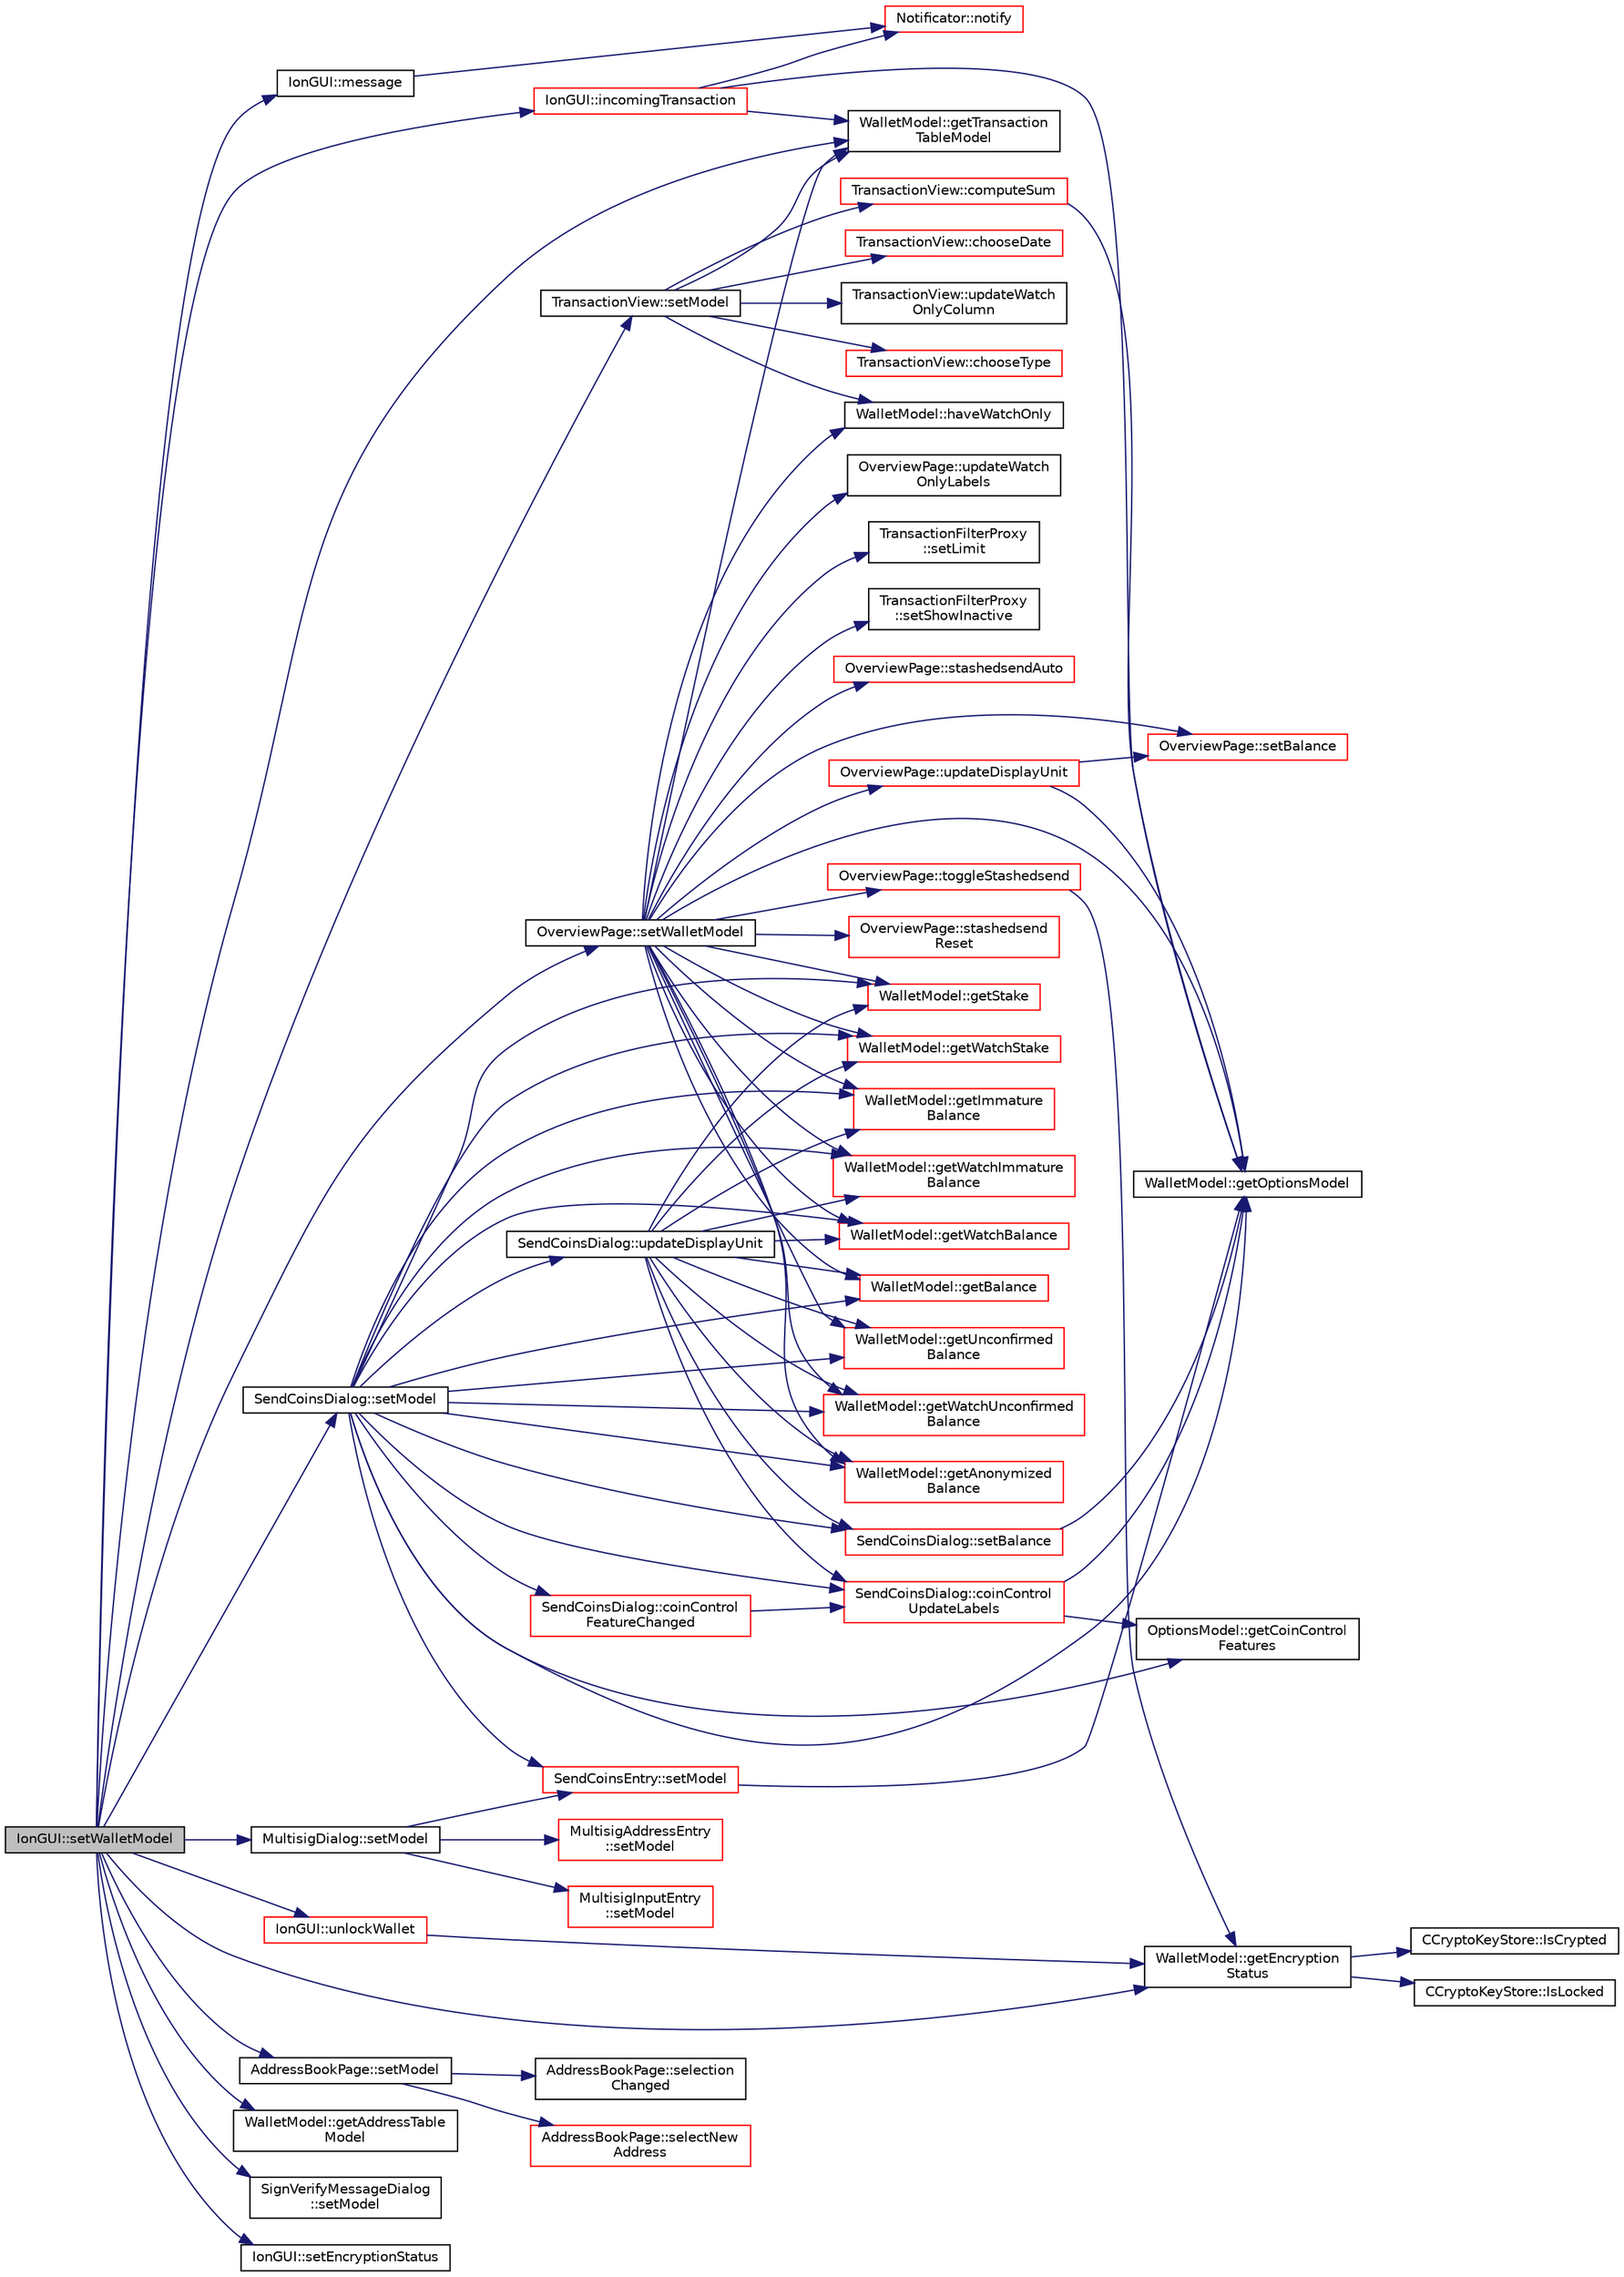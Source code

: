 digraph "IonGUI::setWalletModel"
{
  edge [fontname="Helvetica",fontsize="10",labelfontname="Helvetica",labelfontsize="10"];
  node [fontname="Helvetica",fontsize="10",shape=record];
  rankdir="LR";
  Node1083 [label="IonGUI::setWalletModel",height=0.2,width=0.4,color="black", fillcolor="grey75", style="filled", fontcolor="black"];
  Node1083 -> Node1084 [color="midnightblue",fontsize="10",style="solid",fontname="Helvetica"];
  Node1084 [label="IonGUI::message",height=0.2,width=0.4,color="black", fillcolor="white", style="filled",URL="$dc/d0b/class_ion_g_u_i.html#a2fa24a98cb6fff32ed71cd80f9a8b2aa",tooltip="Notify the user of an event from the core network or transaction handling code. "];
  Node1084 -> Node1085 [color="midnightblue",fontsize="10",style="solid",fontname="Helvetica"];
  Node1085 [label="Notificator::notify",height=0.2,width=0.4,color="red", fillcolor="white", style="filled",URL="$da/d97/class_notificator.html#ae08e1e7e85ddc4690f307649021f7fdc",tooltip="Show notification message. "];
  Node1083 -> Node1090 [color="midnightblue",fontsize="10",style="solid",fontname="Helvetica"];
  Node1090 [label="TransactionView::setModel",height=0.2,width=0.4,color="black", fillcolor="white", style="filled",URL="$d2/d2c/class_transaction_view.html#a4920c2cd57d72eb50248948fa160c83c"];
  Node1090 -> Node1091 [color="midnightblue",fontsize="10",style="solid",fontname="Helvetica"];
  Node1091 [label="WalletModel::getTransaction\lTableModel",height=0.2,width=0.4,color="black", fillcolor="white", style="filled",URL="$d4/d27/class_wallet_model.html#afe9f7d149f1e8335033c69dab1dc277d"];
  Node1090 -> Node1092 [color="midnightblue",fontsize="10",style="solid",fontname="Helvetica"];
  Node1092 [label="TransactionView::computeSum",height=0.2,width=0.4,color="red", fillcolor="white", style="filled",URL="$d2/d2c/class_transaction_view.html#abb2ea48a61bb12a0dda9d63952adc50e",tooltip="Compute sum of all selected transactions. "];
  Node1092 -> Node1093 [color="midnightblue",fontsize="10",style="solid",fontname="Helvetica"];
  Node1093 [label="WalletModel::getOptionsModel",height=0.2,width=0.4,color="black", fillcolor="white", style="filled",URL="$d4/d27/class_wallet_model.html#a96d53e56b3f8f07537ea2523f7a7d300"];
  Node1090 -> Node1253 [color="midnightblue",fontsize="10",style="solid",fontname="Helvetica"];
  Node1253 [label="TransactionView::updateWatch\lOnlyColumn",height=0.2,width=0.4,color="black", fillcolor="white", style="filled",URL="$d2/d2c/class_transaction_view.html#a4f0b28d3a8557d6f490f250bf74b7d5d"];
  Node1090 -> Node1254 [color="midnightblue",fontsize="10",style="solid",fontname="Helvetica"];
  Node1254 [label="WalletModel::haveWatchOnly",height=0.2,width=0.4,color="black", fillcolor="white", style="filled",URL="$d4/d27/class_wallet_model.html#ab5e8e946e9ac3ddc9dc6a203e61968e2"];
  Node1090 -> Node1255 [color="midnightblue",fontsize="10",style="solid",fontname="Helvetica"];
  Node1255 [label="TransactionView::chooseType",height=0.2,width=0.4,color="red", fillcolor="white", style="filled",URL="$d2/d2c/class_transaction_view.html#a590f0edc4ab4d59f88d7fc494e852f80"];
  Node1090 -> Node1257 [color="midnightblue",fontsize="10",style="solid",fontname="Helvetica"];
  Node1257 [label="TransactionView::chooseDate",height=0.2,width=0.4,color="red", fillcolor="white", style="filled",URL="$d2/d2c/class_transaction_view.html#abd49a0777b14f7bf5a72a4d5901d033d"];
  Node1083 -> Node1260 [color="midnightblue",fontsize="10",style="solid",fontname="Helvetica"];
  Node1260 [label="OverviewPage::setWalletModel",height=0.2,width=0.4,color="black", fillcolor="white", style="filled",URL="$d1/d91/class_overview_page.html#a2ed52a3a87e9c74fee38fa873c9bc71f"];
  Node1260 -> Node1093 [color="midnightblue",fontsize="10",style="solid",fontname="Helvetica"];
  Node1260 -> Node1091 [color="midnightblue",fontsize="10",style="solid",fontname="Helvetica"];
  Node1260 -> Node1261 [color="midnightblue",fontsize="10",style="solid",fontname="Helvetica"];
  Node1261 [label="TransactionFilterProxy\l::setLimit",height=0.2,width=0.4,color="black", fillcolor="white", style="filled",URL="$d2/ddd/class_transaction_filter_proxy.html#a3ec04a38573eb59b8f246f54658d2702",tooltip="Set maximum number of rows returned, -1 if unlimited. "];
  Node1260 -> Node1262 [color="midnightblue",fontsize="10",style="solid",fontname="Helvetica"];
  Node1262 [label="TransactionFilterProxy\l::setShowInactive",height=0.2,width=0.4,color="black", fillcolor="white", style="filled",URL="$d2/ddd/class_transaction_filter_proxy.html#aad1598cc4308eb08d8f617f08f62ece6",tooltip="Set whether to show conflicted transactions. "];
  Node1260 -> Node1263 [color="midnightblue",fontsize="10",style="solid",fontname="Helvetica"];
  Node1263 [label="OverviewPage::setBalance",height=0.2,width=0.4,color="red", fillcolor="white", style="filled",URL="$d1/d91/class_overview_page.html#a070a269ea7c7aacf129e6325fcd8343a"];
  Node1260 -> Node1281 [color="midnightblue",fontsize="10",style="solid",fontname="Helvetica"];
  Node1281 [label="WalletModel::getBalance",height=0.2,width=0.4,color="red", fillcolor="white", style="filled",URL="$d4/d27/class_wallet_model.html#a4d2cb225a19b89c64f4b5d81faf89beb"];
  Node1260 -> Node1288 [color="midnightblue",fontsize="10",style="solid",fontname="Helvetica"];
  Node1288 [label="WalletModel::getStake",height=0.2,width=0.4,color="red", fillcolor="white", style="filled",URL="$d4/d27/class_wallet_model.html#a52610e28004228368104550b2e652872"];
  Node1260 -> Node1290 [color="midnightblue",fontsize="10",style="solid",fontname="Helvetica"];
  Node1290 [label="WalletModel::getUnconfirmed\lBalance",height=0.2,width=0.4,color="red", fillcolor="white", style="filled",URL="$d4/d27/class_wallet_model.html#a5028f20a33e0d17942abeea537916736"];
  Node1260 -> Node1292 [color="midnightblue",fontsize="10",style="solid",fontname="Helvetica"];
  Node1292 [label="WalletModel::getImmature\lBalance",height=0.2,width=0.4,color="red", fillcolor="white", style="filled",URL="$d4/d27/class_wallet_model.html#ac5dbbc28b2c8ecd2e00fb45c6a2cb6f8"];
  Node1260 -> Node1295 [color="midnightblue",fontsize="10",style="solid",fontname="Helvetica"];
  Node1295 [label="WalletModel::getAnonymized\lBalance",height=0.2,width=0.4,color="red", fillcolor="white", style="filled",URL="$d4/d27/class_wallet_model.html#a3b4c7b849fca17bb1f8e315e23e68c7d"];
  Node1260 -> Node1299 [color="midnightblue",fontsize="10",style="solid",fontname="Helvetica"];
  Node1299 [label="WalletModel::getWatchBalance",height=0.2,width=0.4,color="red", fillcolor="white", style="filled",URL="$d4/d27/class_wallet_model.html#a6d9050286d99bccb4a28a8d88f0ca5f8"];
  Node1260 -> Node1302 [color="midnightblue",fontsize="10",style="solid",fontname="Helvetica"];
  Node1302 [label="WalletModel::getWatchStake",height=0.2,width=0.4,color="red", fillcolor="white", style="filled",URL="$d4/d27/class_wallet_model.html#a0ce2b0a7228e7c8f11e083d20ff005a3"];
  Node1260 -> Node1304 [color="midnightblue",fontsize="10",style="solid",fontname="Helvetica"];
  Node1304 [label="WalletModel::getWatchUnconfirmed\lBalance",height=0.2,width=0.4,color="red", fillcolor="white", style="filled",URL="$d4/d27/class_wallet_model.html#a691b35afd9aff056e1398fd057691ff1"];
  Node1260 -> Node1306 [color="midnightblue",fontsize="10",style="solid",fontname="Helvetica"];
  Node1306 [label="WalletModel::getWatchImmature\lBalance",height=0.2,width=0.4,color="red", fillcolor="white", style="filled",URL="$d4/d27/class_wallet_model.html#a9da743fbe881d4928eeafc48f50ef3d5"];
  Node1260 -> Node1309 [color="midnightblue",fontsize="10",style="solid",fontname="Helvetica"];
  Node1309 [label="OverviewPage::updateDisplayUnit",height=0.2,width=0.4,color="red", fillcolor="white", style="filled",URL="$d1/d91/class_overview_page.html#a03f19b9afd9af4b72d9bba7b0c7cf900"];
  Node1309 -> Node1093 [color="midnightblue",fontsize="10",style="solid",fontname="Helvetica"];
  Node1309 -> Node1263 [color="midnightblue",fontsize="10",style="solid",fontname="Helvetica"];
  Node1260 -> Node1310 [color="midnightblue",fontsize="10",style="solid",fontname="Helvetica"];
  Node1310 [label="OverviewPage::stashedsendAuto",height=0.2,width=0.4,color="red", fillcolor="white", style="filled",URL="$d1/d91/class_overview_page.html#abf60d7de5f283687a914b487dc44ca76"];
  Node1260 -> Node1380 [color="midnightblue",fontsize="10",style="solid",fontname="Helvetica"];
  Node1380 [label="OverviewPage::stashedsend\lReset",height=0.2,width=0.4,color="red", fillcolor="white", style="filled",URL="$d1/d91/class_overview_page.html#a6b87c065c31ccd136f541edd3bb73134"];
  Node1260 -> Node1385 [color="midnightblue",fontsize="10",style="solid",fontname="Helvetica"];
  Node1385 [label="OverviewPage::toggleStashedsend",height=0.2,width=0.4,color="red", fillcolor="white", style="filled",URL="$d1/d91/class_overview_page.html#acb7a4378759f4f28ff69511839eece57"];
  Node1385 -> Node1386 [color="midnightblue",fontsize="10",style="solid",fontname="Helvetica"];
  Node1386 [label="WalletModel::getEncryption\lStatus",height=0.2,width=0.4,color="black", fillcolor="white", style="filled",URL="$d4/d27/class_wallet_model.html#aa89632d2019414f2ab85674cd4d01398"];
  Node1386 -> Node1387 [color="midnightblue",fontsize="10",style="solid",fontname="Helvetica"];
  Node1387 [label="CCryptoKeyStore::IsCrypted",height=0.2,width=0.4,color="black", fillcolor="white", style="filled",URL="$db/dad/class_c_crypto_key_store.html#acc8fed44366c98fb481333ca6e867088"];
  Node1386 -> Node1313 [color="midnightblue",fontsize="10",style="solid",fontname="Helvetica"];
  Node1313 [label="CCryptoKeyStore::IsLocked",height=0.2,width=0.4,color="black", fillcolor="white", style="filled",URL="$db/dad/class_c_crypto_key_store.html#a52919fa284a3aa10f1b4bd6018b6dbee"];
  Node1260 -> Node1427 [color="midnightblue",fontsize="10",style="solid",fontname="Helvetica"];
  Node1427 [label="OverviewPage::updateWatch\lOnlyLabels",height=0.2,width=0.4,color="black", fillcolor="white", style="filled",URL="$d1/d91/class_overview_page.html#a55febf9c3251e68a45d258a3e81625ef"];
  Node1260 -> Node1254 [color="midnightblue",fontsize="10",style="solid",fontname="Helvetica"];
  Node1083 -> Node1428 [color="midnightblue",fontsize="10",style="solid",fontname="Helvetica"];
  Node1428 [label="AddressBookPage::setModel",height=0.2,width=0.4,color="black", fillcolor="white", style="filled",URL="$d3/d4a/class_address_book_page.html#a1282cda9cb0300ee04c472ec4c9949f3"];
  Node1428 -> Node1429 [color="midnightblue",fontsize="10",style="solid",fontname="Helvetica"];
  Node1429 [label="AddressBookPage::selection\lChanged",height=0.2,width=0.4,color="black", fillcolor="white", style="filled",URL="$d3/d4a/class_address_book_page.html#a9df2b5984c8b4ab2c4b5eade1aab8f3e"];
  Node1428 -> Node1430 [color="midnightblue",fontsize="10",style="solid",fontname="Helvetica"];
  Node1430 [label="AddressBookPage::selectNew\lAddress",height=0.2,width=0.4,color="red", fillcolor="white", style="filled",URL="$d3/d4a/class_address_book_page.html#a94958ad9ed9564af6480eb905fa91393",tooltip="New entry/entries were added to address table. "];
  Node1083 -> Node1435 [color="midnightblue",fontsize="10",style="solid",fontname="Helvetica"];
  Node1435 [label="WalletModel::getAddressTable\lModel",height=0.2,width=0.4,color="black", fillcolor="white", style="filled",URL="$d4/d27/class_wallet_model.html#a89ed202e2dbc04aaa70d72872b95b351"];
  Node1083 -> Node1436 [color="midnightblue",fontsize="10",style="solid",fontname="Helvetica"];
  Node1436 [label="SendCoinsDialog::setModel",height=0.2,width=0.4,color="black", fillcolor="white", style="filled",URL="$d6/de6/class_send_coins_dialog.html#a73a6c1b1850a334ee652ac167713a2aa"];
  Node1436 -> Node1093 [color="midnightblue",fontsize="10",style="solid",fontname="Helvetica"];
  Node1436 -> Node1437 [color="midnightblue",fontsize="10",style="solid",fontname="Helvetica"];
  Node1437 [label="SendCoinsEntry::setModel",height=0.2,width=0.4,color="red", fillcolor="white", style="filled",URL="$d0/dbc/class_send_coins_entry.html#a831f8f9a63acd77b7d66d5393e12310b"];
  Node1437 -> Node1093 [color="midnightblue",fontsize="10",style="solid",fontname="Helvetica"];
  Node1436 -> Node1440 [color="midnightblue",fontsize="10",style="solid",fontname="Helvetica"];
  Node1440 [label="SendCoinsDialog::setBalance",height=0.2,width=0.4,color="red", fillcolor="white", style="filled",URL="$d6/de6/class_send_coins_dialog.html#a7f02f2589cb65b508ccb3b02aad06979"];
  Node1440 -> Node1093 [color="midnightblue",fontsize="10",style="solid",fontname="Helvetica"];
  Node1436 -> Node1281 [color="midnightblue",fontsize="10",style="solid",fontname="Helvetica"];
  Node1436 -> Node1288 [color="midnightblue",fontsize="10",style="solid",fontname="Helvetica"];
  Node1436 -> Node1290 [color="midnightblue",fontsize="10",style="solid",fontname="Helvetica"];
  Node1436 -> Node1292 [color="midnightblue",fontsize="10",style="solid",fontname="Helvetica"];
  Node1436 -> Node1295 [color="midnightblue",fontsize="10",style="solid",fontname="Helvetica"];
  Node1436 -> Node1299 [color="midnightblue",fontsize="10",style="solid",fontname="Helvetica"];
  Node1436 -> Node1302 [color="midnightblue",fontsize="10",style="solid",fontname="Helvetica"];
  Node1436 -> Node1304 [color="midnightblue",fontsize="10",style="solid",fontname="Helvetica"];
  Node1436 -> Node1306 [color="midnightblue",fontsize="10",style="solid",fontname="Helvetica"];
  Node1436 -> Node1441 [color="midnightblue",fontsize="10",style="solid",fontname="Helvetica"];
  Node1441 [label="SendCoinsDialog::updateDisplayUnit",height=0.2,width=0.4,color="black", fillcolor="white", style="filled",URL="$d6/de6/class_send_coins_dialog.html#a74815ad8502b126200b6fd2e59e9f042"];
  Node1441 -> Node1440 [color="midnightblue",fontsize="10",style="solid",fontname="Helvetica"];
  Node1441 -> Node1281 [color="midnightblue",fontsize="10",style="solid",fontname="Helvetica"];
  Node1441 -> Node1288 [color="midnightblue",fontsize="10",style="solid",fontname="Helvetica"];
  Node1441 -> Node1290 [color="midnightblue",fontsize="10",style="solid",fontname="Helvetica"];
  Node1441 -> Node1292 [color="midnightblue",fontsize="10",style="solid",fontname="Helvetica"];
  Node1441 -> Node1295 [color="midnightblue",fontsize="10",style="solid",fontname="Helvetica"];
  Node1441 -> Node1299 [color="midnightblue",fontsize="10",style="solid",fontname="Helvetica"];
  Node1441 -> Node1302 [color="midnightblue",fontsize="10",style="solid",fontname="Helvetica"];
  Node1441 -> Node1304 [color="midnightblue",fontsize="10",style="solid",fontname="Helvetica"];
  Node1441 -> Node1306 [color="midnightblue",fontsize="10",style="solid",fontname="Helvetica"];
  Node1441 -> Node1442 [color="midnightblue",fontsize="10",style="solid",fontname="Helvetica"];
  Node1442 [label="SendCoinsDialog::coinControl\lUpdateLabels",height=0.2,width=0.4,color="red", fillcolor="white", style="filled",URL="$d6/de6/class_send_coins_dialog.html#ae4f429aabcaf309aa314b90049be2a74"];
  Node1442 -> Node1093 [color="midnightblue",fontsize="10",style="solid",fontname="Helvetica"];
  Node1442 -> Node1443 [color="midnightblue",fontsize="10",style="solid",fontname="Helvetica"];
  Node1443 [label="OptionsModel::getCoinControl\lFeatures",height=0.2,width=0.4,color="black", fillcolor="white", style="filled",URL="$da/d1f/class_options_model.html#ace6c871068f613aee277e37bfdc988c0"];
  Node1436 -> Node1442 [color="midnightblue",fontsize="10",style="solid",fontname="Helvetica"];
  Node1436 -> Node1454 [color="midnightblue",fontsize="10",style="solid",fontname="Helvetica"];
  Node1454 [label="SendCoinsDialog::coinControl\lFeatureChanged",height=0.2,width=0.4,color="red", fillcolor="white", style="filled",URL="$d6/de6/class_send_coins_dialog.html#af13ddd00abec4f060632d887b5e838a3"];
  Node1454 -> Node1442 [color="midnightblue",fontsize="10",style="solid",fontname="Helvetica"];
  Node1436 -> Node1443 [color="midnightblue",fontsize="10",style="solid",fontname="Helvetica"];
  Node1083 -> Node1456 [color="midnightblue",fontsize="10",style="solid",fontname="Helvetica"];
  Node1456 [label="SignVerifyMessageDialog\l::setModel",height=0.2,width=0.4,color="black", fillcolor="white", style="filled",URL="$d1/d26/class_sign_verify_message_dialog.html#ad1479ca27c2fd7d6fd1160c41660ea84"];
  Node1083 -> Node1457 [color="midnightblue",fontsize="10",style="solid",fontname="Helvetica"];
  Node1457 [label="MultisigDialog::setModel",height=0.2,width=0.4,color="black", fillcolor="white", style="filled",URL="$d4/df4/class_multisig_dialog.html#ae2709a2ffd629acafa4c90811402c64a"];
  Node1457 -> Node1458 [color="midnightblue",fontsize="10",style="solid",fontname="Helvetica"];
  Node1458 [label="MultisigAddressEntry\l::setModel",height=0.2,width=0.4,color="red", fillcolor="white", style="filled",URL="$da/d39/class_multisig_address_entry.html#ab1d0ae8a8d3f9d1678ae621f9ccbeb6c"];
  Node1457 -> Node1460 [color="midnightblue",fontsize="10",style="solid",fontname="Helvetica"];
  Node1460 [label="MultisigInputEntry\l::setModel",height=0.2,width=0.4,color="red", fillcolor="white", style="filled",URL="$d9/d3d/class_multisig_input_entry.html#a2a75533b3c1f80ccde79ea5c31d806a8"];
  Node1457 -> Node1437 [color="midnightblue",fontsize="10",style="solid",fontname="Helvetica"];
  Node1083 -> Node1462 [color="midnightblue",fontsize="10",style="solid",fontname="Helvetica"];
  Node1462 [label="IonGUI::setEncryptionStatus",height=0.2,width=0.4,color="black", fillcolor="white", style="filled",URL="$dc/d0b/class_ion_g_u_i.html#ae325ac0b1a5ee04b3b7678ba6ffd9360",tooltip="Set the encryption status as shown in the UI. "];
  Node1083 -> Node1386 [color="midnightblue",fontsize="10",style="solid",fontname="Helvetica"];
  Node1083 -> Node1091 [color="midnightblue",fontsize="10",style="solid",fontname="Helvetica"];
  Node1083 -> Node1463 [color="midnightblue",fontsize="10",style="solid",fontname="Helvetica"];
  Node1463 [label="IonGUI::incomingTransaction",height=0.2,width=0.4,color="red", fillcolor="white", style="filled",URL="$dc/d0b/class_ion_g_u_i.html#acdb78c5d98fb4528bd0e9f5b9c5ad048",tooltip="Show incoming transaction notification for new transactions. "];
  Node1463 -> Node1091 [color="midnightblue",fontsize="10",style="solid",fontname="Helvetica"];
  Node1463 -> Node1085 [color="midnightblue",fontsize="10",style="solid",fontname="Helvetica"];
  Node1463 -> Node1093 [color="midnightblue",fontsize="10",style="solid",fontname="Helvetica"];
  Node1083 -> Node1499 [color="midnightblue",fontsize="10",style="solid",fontname="Helvetica"];
  Node1499 [label="IonGUI::unlockWallet",height=0.2,width=0.4,color="red", fillcolor="white", style="filled",URL="$dc/d0b/class_ion_g_u_i.html#a89d89883fff15f835ff2b7a550a10ac2",tooltip="Ask for passphrase to unlock wallet temporarily. "];
  Node1499 -> Node1386 [color="midnightblue",fontsize="10",style="solid",fontname="Helvetica"];
}
